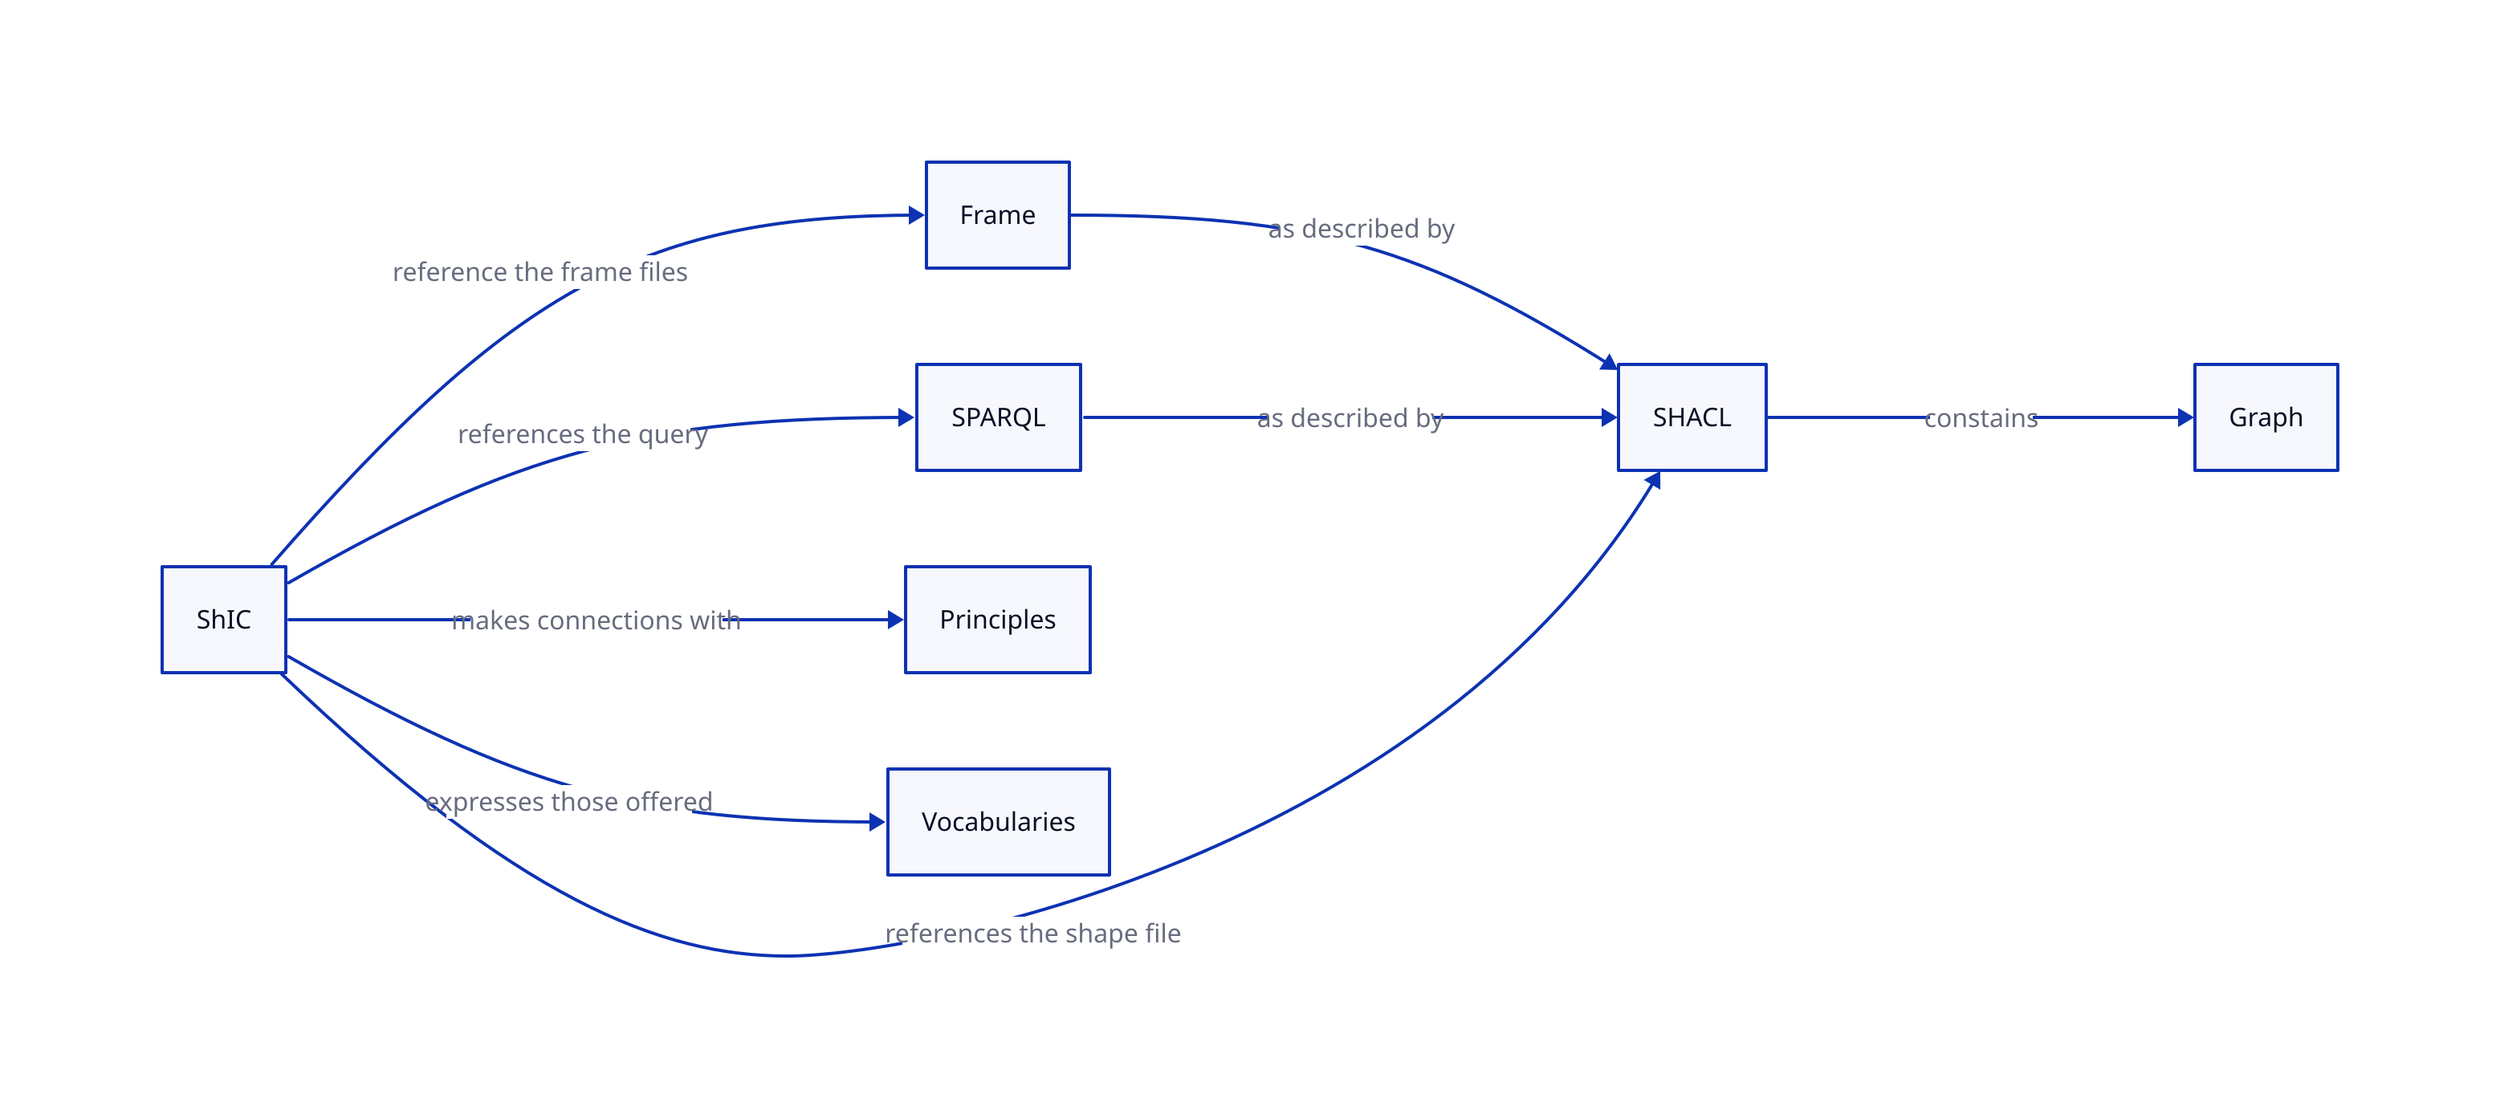 direction: right

SHACL -> Graph : constains

Frame -> SHACL : as described by
SPARQL -> SHACL : as described by 

ShIC -> SHACL : references  the shape file
ShIC -> SPARQL : references the query
ShIC -> Frame : reference the frame files
ShIC -> Principles : makes connections with
ShIC -> Vocabularies : expresses those offered

